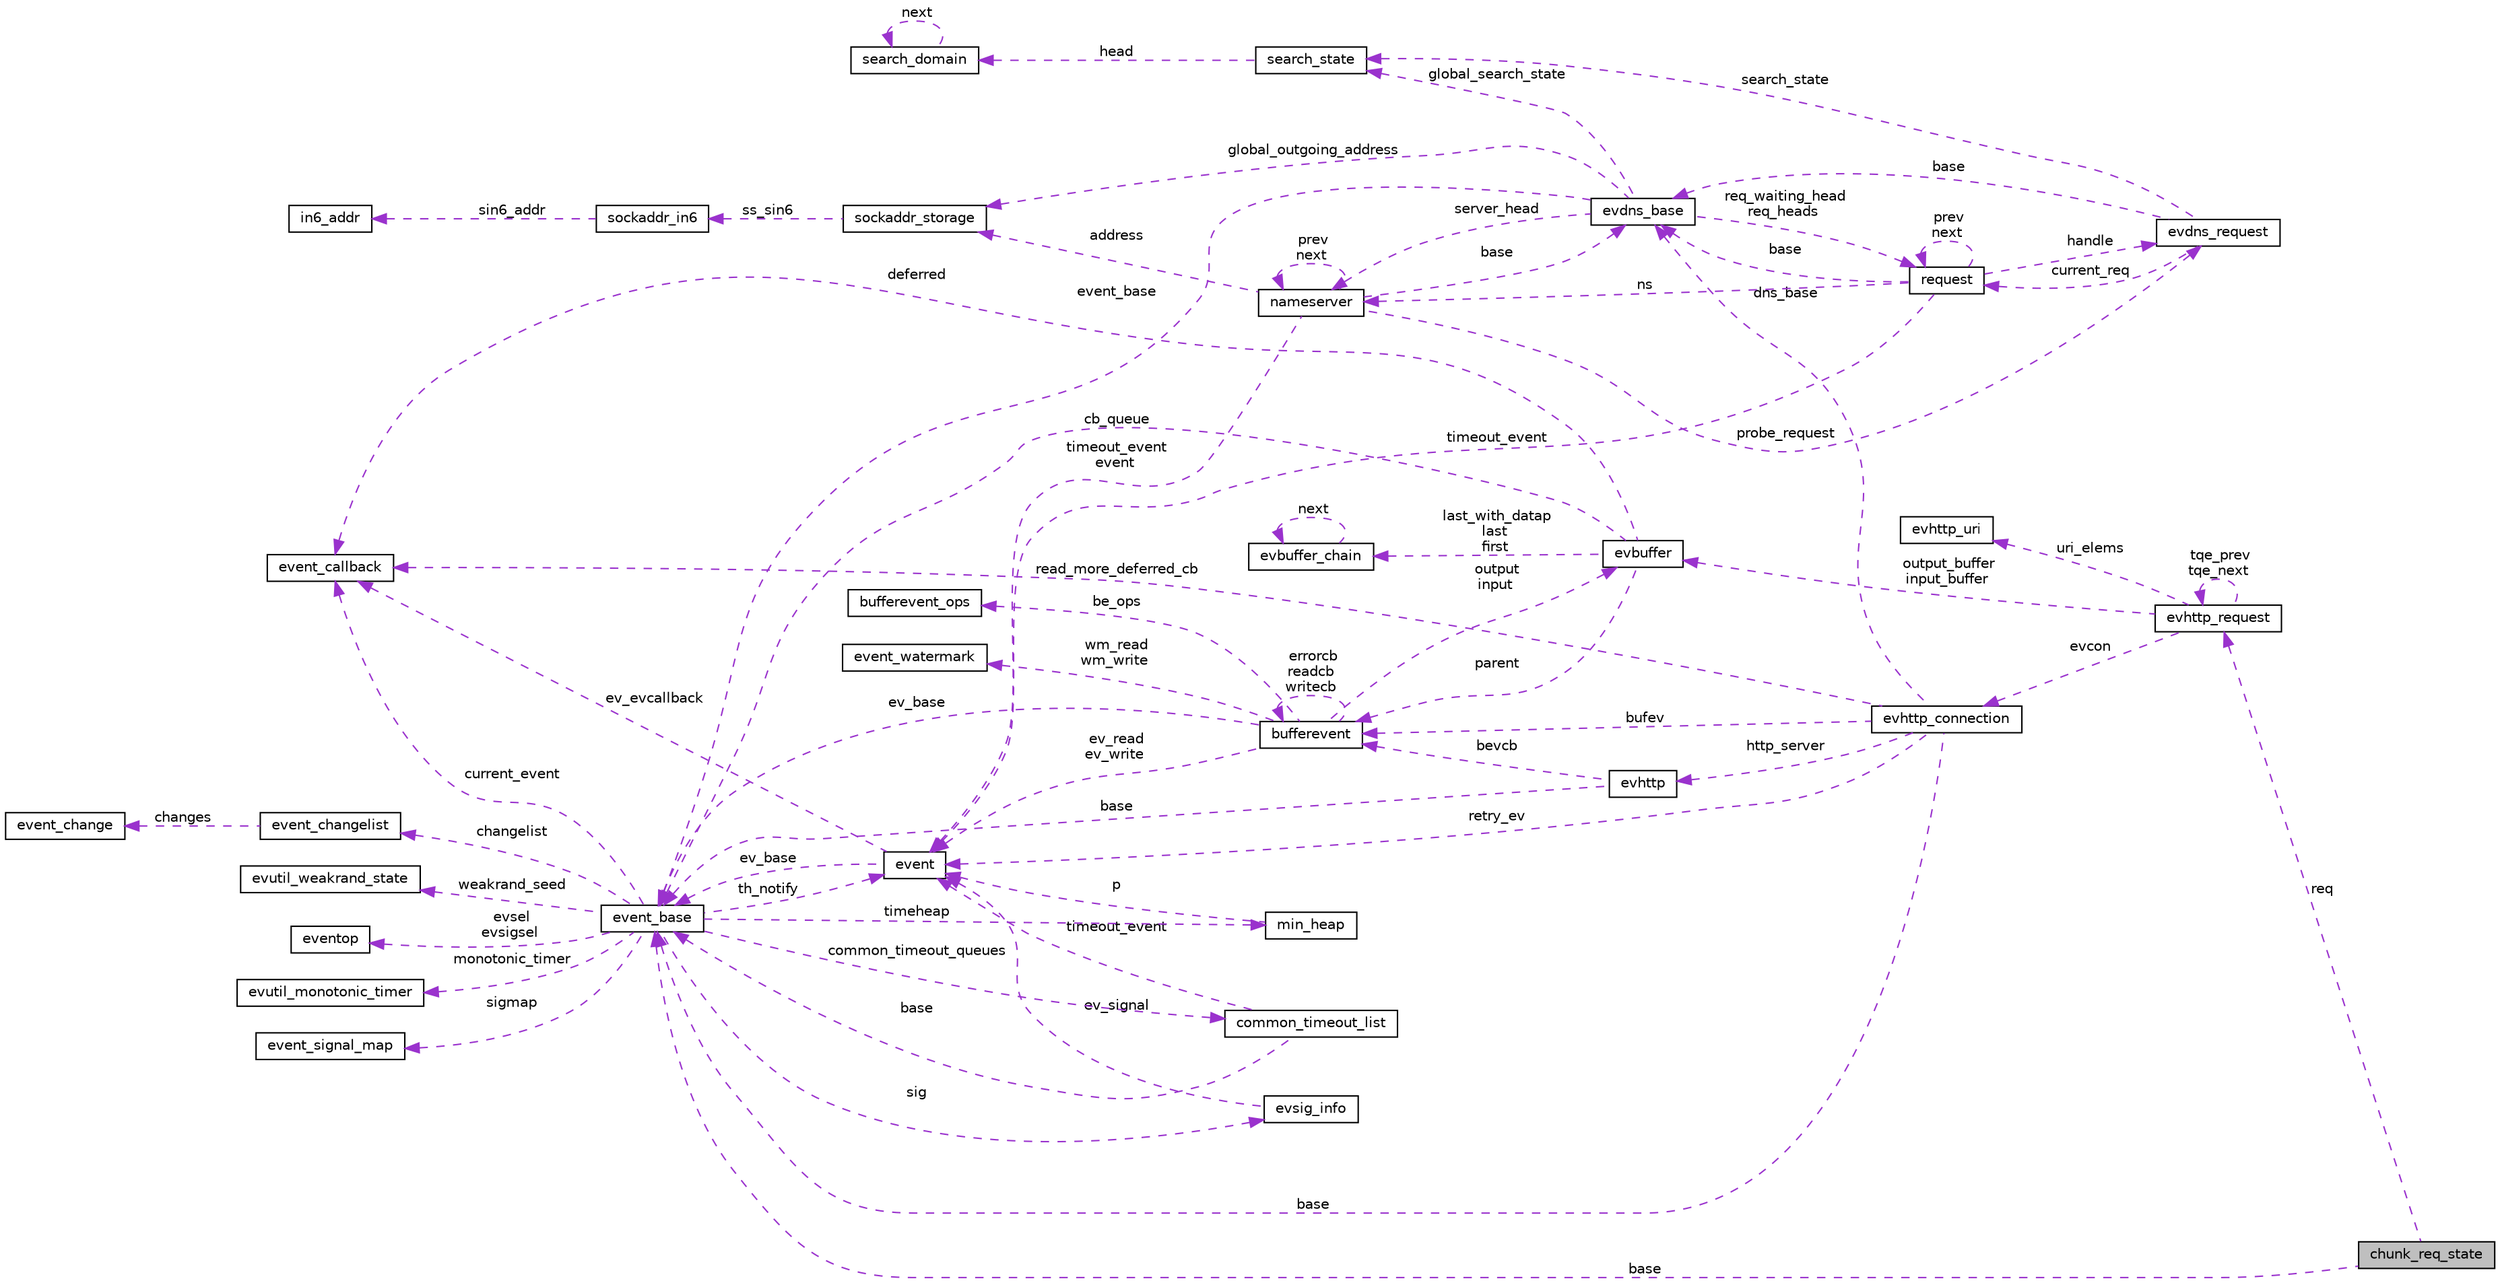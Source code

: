 digraph "chunk_req_state"
{
 // LATEX_PDF_SIZE
  edge [fontname="Helvetica",fontsize="10",labelfontname="Helvetica",labelfontsize="10"];
  node [fontname="Helvetica",fontsize="10",shape=record];
  rankdir="LR";
  Node1 [label="chunk_req_state",height=0.2,width=0.4,color="black", fillcolor="grey75", style="filled", fontcolor="black",tooltip=" "];
  Node2 -> Node1 [dir="back",color="darkorchid3",fontsize="10",style="dashed",label=" base" ,fontname="Helvetica"];
  Node2 [label="event_base",height=0.2,width=0.4,color="black", fillcolor="white", style="filled",URL="$structevent__base.html",tooltip=" "];
  Node3 -> Node2 [dir="back",color="darkorchid3",fontsize="10",style="dashed",label=" evsel\nevsigsel" ,fontname="Helvetica"];
  Node3 [label="eventop",height=0.2,width=0.4,color="black", fillcolor="white", style="filled",URL="$structeventop.html",tooltip=" "];
  Node4 -> Node2 [dir="back",color="darkorchid3",fontsize="10",style="dashed",label=" sig" ,fontname="Helvetica"];
  Node4 [label="evsig_info",height=0.2,width=0.4,color="black", fillcolor="white", style="filled",URL="$structevsig__info.html",tooltip=" "];
  Node5 -> Node4 [dir="back",color="darkorchid3",fontsize="10",style="dashed",label=" ev_signal" ,fontname="Helvetica"];
  Node5 [label="event",height=0.2,width=0.4,color="black", fillcolor="white", style="filled",URL="$structevent.html",tooltip=" "];
  Node6 -> Node5 [dir="back",color="darkorchid3",fontsize="10",style="dashed",label=" ev_evcallback" ,fontname="Helvetica"];
  Node6 [label="event_callback",height=0.2,width=0.4,color="black", fillcolor="white", style="filled",URL="$structevent__callback.html",tooltip=" "];
  Node2 -> Node5 [dir="back",color="darkorchid3",fontsize="10",style="dashed",label=" ev_base" ,fontname="Helvetica"];
  Node7 -> Node2 [dir="back",color="darkorchid3",fontsize="10",style="dashed",label=" timeheap" ,fontname="Helvetica"];
  Node7 [label="min_heap",height=0.2,width=0.4,color="black", fillcolor="white", style="filled",URL="$structmin__heap.html",tooltip=" "];
  Node5 -> Node7 [dir="back",color="darkorchid3",fontsize="10",style="dashed",label=" p" ,fontname="Helvetica"];
  Node5 -> Node2 [dir="back",color="darkorchid3",fontsize="10",style="dashed",label=" th_notify" ,fontname="Helvetica"];
  Node6 -> Node2 [dir="back",color="darkorchid3",fontsize="10",style="dashed",label=" current_event" ,fontname="Helvetica"];
  Node8 -> Node2 [dir="back",color="darkorchid3",fontsize="10",style="dashed",label=" common_timeout_queues" ,fontname="Helvetica"];
  Node8 [label="common_timeout_list",height=0.2,width=0.4,color="black", fillcolor="white", style="filled",URL="$structcommon__timeout__list.html",tooltip=" "];
  Node5 -> Node8 [dir="back",color="darkorchid3",fontsize="10",style="dashed",label=" timeout_event" ,fontname="Helvetica"];
  Node2 -> Node8 [dir="back",color="darkorchid3",fontsize="10",style="dashed",label=" base" ,fontname="Helvetica"];
  Node9 -> Node2 [dir="back",color="darkorchid3",fontsize="10",style="dashed",label=" monotonic_timer" ,fontname="Helvetica"];
  Node9 [label="evutil_monotonic_timer",height=0.2,width=0.4,color="black", fillcolor="white", style="filled",URL="$structevutil__monotonic__timer.html",tooltip=" "];
  Node10 -> Node2 [dir="back",color="darkorchid3",fontsize="10",style="dashed",label=" sigmap" ,fontname="Helvetica"];
  Node10 [label="event_signal_map",height=0.2,width=0.4,color="black", fillcolor="white", style="filled",URL="$structevent__signal__map.html",tooltip=" "];
  Node11 -> Node2 [dir="back",color="darkorchid3",fontsize="10",style="dashed",label=" changelist" ,fontname="Helvetica"];
  Node11 [label="event_changelist",height=0.2,width=0.4,color="black", fillcolor="white", style="filled",URL="$structevent__changelist.html",tooltip=" "];
  Node12 -> Node11 [dir="back",color="darkorchid3",fontsize="10",style="dashed",label=" changes" ,fontname="Helvetica"];
  Node12 [label="event_change",height=0.2,width=0.4,color="black", fillcolor="white", style="filled",URL="$structevent__change.html",tooltip=" "];
  Node13 -> Node2 [dir="back",color="darkorchid3",fontsize="10",style="dashed",label=" weakrand_seed" ,fontname="Helvetica"];
  Node13 [label="evutil_weakrand_state",height=0.2,width=0.4,color="black", fillcolor="white", style="filled",URL="$structevutil__weakrand__state.html",tooltip=" "];
  Node14 -> Node1 [dir="back",color="darkorchid3",fontsize="10",style="dashed",label=" req" ,fontname="Helvetica"];
  Node14 [label="evhttp_request",height=0.2,width=0.4,color="black", fillcolor="white", style="filled",URL="$structevhttp__request.html",tooltip=" "];
  Node15 -> Node14 [dir="back",color="darkorchid3",fontsize="10",style="dashed",label=" evcon" ,fontname="Helvetica"];
  Node15 [label="evhttp_connection",height=0.2,width=0.4,color="black", fillcolor="white", style="filled",URL="$structevhttp__connection.html",tooltip=" "];
  Node16 -> Node15 [dir="back",color="darkorchid3",fontsize="10",style="dashed",label=" dns_base" ,fontname="Helvetica"];
  Node16 [label="evdns_base",height=0.2,width=0.4,color="black", fillcolor="white", style="filled",URL="$structevdns__base.html",tooltip=" "];
  Node17 -> Node16 [dir="back",color="darkorchid3",fontsize="10",style="dashed",label=" global_outgoing_address" ,fontname="Helvetica"];
  Node17 [label="sockaddr_storage",height=0.2,width=0.4,color="black", fillcolor="white", style="filled",URL="$structsockaddr__storage.html",tooltip=" "];
  Node18 -> Node17 [dir="back",color="darkorchid3",fontsize="10",style="dashed",label=" ss_sin6" ,fontname="Helvetica"];
  Node18 [label="sockaddr_in6",height=0.2,width=0.4,color="black", fillcolor="white", style="filled",URL="$structsockaddr__in6.html",tooltip=" "];
  Node19 -> Node18 [dir="back",color="darkorchid3",fontsize="10",style="dashed",label=" sin6_addr" ,fontname="Helvetica"];
  Node19 [label="in6_addr",height=0.2,width=0.4,color="black", fillcolor="white", style="filled",URL="$structin6__addr.html",tooltip=" "];
  Node20 -> Node16 [dir="back",color="darkorchid3",fontsize="10",style="dashed",label=" server_head" ,fontname="Helvetica"];
  Node20 [label="nameserver",height=0.2,width=0.4,color="black", fillcolor="white", style="filled",URL="$structnameserver.html",tooltip=" "];
  Node16 -> Node20 [dir="back",color="darkorchid3",fontsize="10",style="dashed",label=" base" ,fontname="Helvetica"];
  Node5 -> Node20 [dir="back",color="darkorchid3",fontsize="10",style="dashed",label=" timeout_event\nevent" ,fontname="Helvetica"];
  Node17 -> Node20 [dir="back",color="darkorchid3",fontsize="10",style="dashed",label=" address" ,fontname="Helvetica"];
  Node21 -> Node20 [dir="back",color="darkorchid3",fontsize="10",style="dashed",label=" probe_request" ,fontname="Helvetica"];
  Node21 [label="evdns_request",height=0.2,width=0.4,color="black", fillcolor="white", style="filled",URL="$structevdns__request.html",tooltip=" "];
  Node16 -> Node21 [dir="back",color="darkorchid3",fontsize="10",style="dashed",label=" base" ,fontname="Helvetica"];
  Node22 -> Node21 [dir="back",color="darkorchid3",fontsize="10",style="dashed",label=" current_req" ,fontname="Helvetica"];
  Node22 [label="request",height=0.2,width=0.4,color="black", fillcolor="white", style="filled",URL="$structrequest.html",tooltip=" "];
  Node16 -> Node22 [dir="back",color="darkorchid3",fontsize="10",style="dashed",label=" base" ,fontname="Helvetica"];
  Node5 -> Node22 [dir="back",color="darkorchid3",fontsize="10",style="dashed",label=" timeout_event" ,fontname="Helvetica"];
  Node21 -> Node22 [dir="back",color="darkorchid3",fontsize="10",style="dashed",label=" handle" ,fontname="Helvetica"];
  Node20 -> Node22 [dir="back",color="darkorchid3",fontsize="10",style="dashed",label=" ns" ,fontname="Helvetica"];
  Node22 -> Node22 [dir="back",color="darkorchid3",fontsize="10",style="dashed",label=" prev\nnext" ,fontname="Helvetica"];
  Node23 -> Node21 [dir="back",color="darkorchid3",fontsize="10",style="dashed",label=" search_state" ,fontname="Helvetica"];
  Node23 [label="search_state",height=0.2,width=0.4,color="black", fillcolor="white", style="filled",URL="$structsearch__state.html",tooltip=" "];
  Node24 -> Node23 [dir="back",color="darkorchid3",fontsize="10",style="dashed",label=" head" ,fontname="Helvetica"];
  Node24 [label="search_domain",height=0.2,width=0.4,color="black", fillcolor="white", style="filled",URL="$structsearch__domain.html",tooltip=" "];
  Node24 -> Node24 [dir="back",color="darkorchid3",fontsize="10",style="dashed",label=" next" ,fontname="Helvetica"];
  Node20 -> Node20 [dir="back",color="darkorchid3",fontsize="10",style="dashed",label=" prev\nnext" ,fontname="Helvetica"];
  Node22 -> Node16 [dir="back",color="darkorchid3",fontsize="10",style="dashed",label=" req_waiting_head\nreq_heads" ,fontname="Helvetica"];
  Node23 -> Node16 [dir="back",color="darkorchid3",fontsize="10",style="dashed",label=" global_search_state" ,fontname="Helvetica"];
  Node2 -> Node16 [dir="back",color="darkorchid3",fontsize="10",style="dashed",label=" event_base" ,fontname="Helvetica"];
  Node6 -> Node15 [dir="back",color="darkorchid3",fontsize="10",style="dashed",label=" read_more_deferred_cb" ,fontname="Helvetica"];
  Node5 -> Node15 [dir="back",color="darkorchid3",fontsize="10",style="dashed",label=" retry_ev" ,fontname="Helvetica"];
  Node25 -> Node15 [dir="back",color="darkorchid3",fontsize="10",style="dashed",label=" http_server" ,fontname="Helvetica"];
  Node25 [label="evhttp",height=0.2,width=0.4,color="black", fillcolor="white", style="filled",URL="$structevhttp.html",tooltip=" "];
  Node2 -> Node25 [dir="back",color="darkorchid3",fontsize="10",style="dashed",label=" base" ,fontname="Helvetica"];
  Node26 -> Node25 [dir="back",color="darkorchid3",fontsize="10",style="dashed",label=" bevcb" ,fontname="Helvetica"];
  Node26 [label="bufferevent",height=0.2,width=0.4,color="black", fillcolor="white", style="filled",URL="$structbufferevent.html",tooltip=" "];
  Node27 -> Node26 [dir="back",color="darkorchid3",fontsize="10",style="dashed",label=" wm_read\nwm_write" ,fontname="Helvetica"];
  Node27 [label="event_watermark",height=0.2,width=0.4,color="black", fillcolor="white", style="filled",URL="$structevent__watermark.html",tooltip=" "];
  Node5 -> Node26 [dir="back",color="darkorchid3",fontsize="10",style="dashed",label=" ev_read\nev_write" ,fontname="Helvetica"];
  Node28 -> Node26 [dir="back",color="darkorchid3",fontsize="10",style="dashed",label=" output\ninput" ,fontname="Helvetica"];
  Node28 [label="evbuffer",height=0.2,width=0.4,color="black", fillcolor="white", style="filled",URL="$structevbuffer.html",tooltip=" "];
  Node6 -> Node28 [dir="back",color="darkorchid3",fontsize="10",style="dashed",label=" deferred" ,fontname="Helvetica"];
  Node29 -> Node28 [dir="back",color="darkorchid3",fontsize="10",style="dashed",label=" last_with_datap\nlast\nfirst" ,fontname="Helvetica"];
  Node29 [label="evbuffer_chain",height=0.2,width=0.4,color="black", fillcolor="white", style="filled",URL="$structevbuffer__chain.html",tooltip=" "];
  Node29 -> Node29 [dir="back",color="darkorchid3",fontsize="10",style="dashed",label=" next" ,fontname="Helvetica"];
  Node2 -> Node28 [dir="back",color="darkorchid3",fontsize="10",style="dashed",label=" cb_queue" ,fontname="Helvetica"];
  Node26 -> Node28 [dir="back",color="darkorchid3",fontsize="10",style="dashed",label=" parent" ,fontname="Helvetica"];
  Node2 -> Node26 [dir="back",color="darkorchid3",fontsize="10",style="dashed",label=" ev_base" ,fontname="Helvetica"];
  Node26 -> Node26 [dir="back",color="darkorchid3",fontsize="10",style="dashed",label=" errorcb\nreadcb\nwritecb" ,fontname="Helvetica"];
  Node30 -> Node26 [dir="back",color="darkorchid3",fontsize="10",style="dashed",label=" be_ops" ,fontname="Helvetica"];
  Node30 [label="bufferevent_ops",height=0.2,width=0.4,color="black", fillcolor="white", style="filled",URL="$structbufferevent__ops.html",tooltip=" "];
  Node2 -> Node15 [dir="back",color="darkorchid3",fontsize="10",style="dashed",label=" base" ,fontname="Helvetica"];
  Node26 -> Node15 [dir="back",color="darkorchid3",fontsize="10",style="dashed",label=" bufev" ,fontname="Helvetica"];
  Node31 -> Node14 [dir="back",color="darkorchid3",fontsize="10",style="dashed",label=" uri_elems" ,fontname="Helvetica"];
  Node31 [label="evhttp_uri",height=0.2,width=0.4,color="black", fillcolor="white", style="filled",URL="$structevhttp__uri.html",tooltip=" "];
  Node28 -> Node14 [dir="back",color="darkorchid3",fontsize="10",style="dashed",label=" output_buffer\ninput_buffer" ,fontname="Helvetica"];
  Node14 -> Node14 [dir="back",color="darkorchid3",fontsize="10",style="dashed",label=" tqe_prev\ntqe_next" ,fontname="Helvetica"];
}
